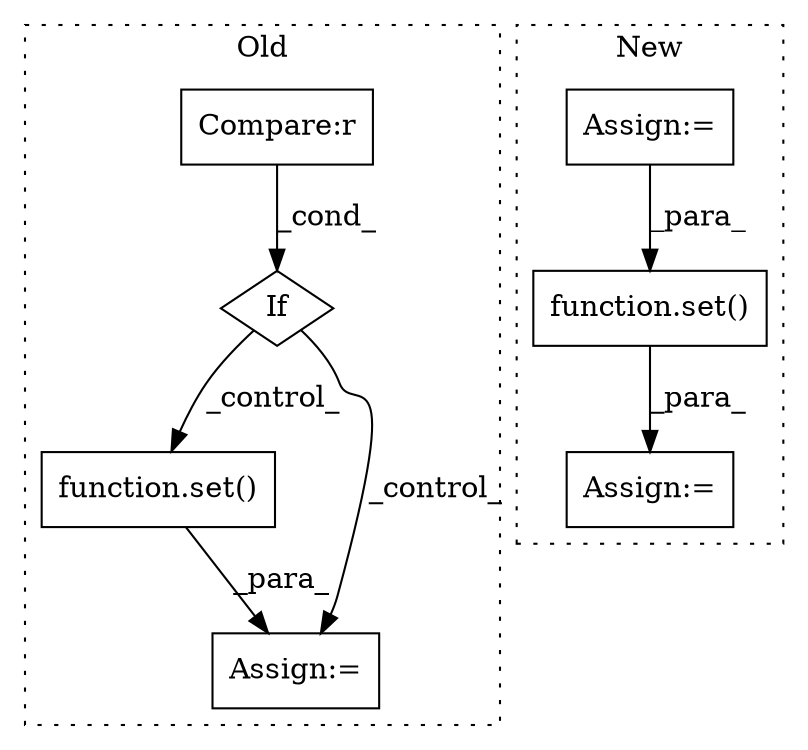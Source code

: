 digraph G {
subgraph cluster0 {
1 [label="function.set()" a="75" s="1945,1968" l="4,1" shape="box"];
3 [label="Assign:=" a="68" s="1941" l="4" shape="box"];
6 [label="If" a="96" s="1761" l="3" shape="diamond"];
7 [label="Compare:r" a="40" s="1764" l="59" shape="box"];
label = "Old";
style="dotted";
}
subgraph cluster1 {
2 [label="function.set()" a="75" s="2460,2496" l="4,1" shape="box"];
4 [label="Assign:=" a="68" s="2456" l="4" shape="box"];
5 [label="Assign:=" a="68" s="2268" l="3" shape="box"];
label = "New";
style="dotted";
}
1 -> 3 [label="_para_"];
2 -> 4 [label="_para_"];
5 -> 2 [label="_para_"];
6 -> 3 [label="_control_"];
6 -> 1 [label="_control_"];
7 -> 6 [label="_cond_"];
}